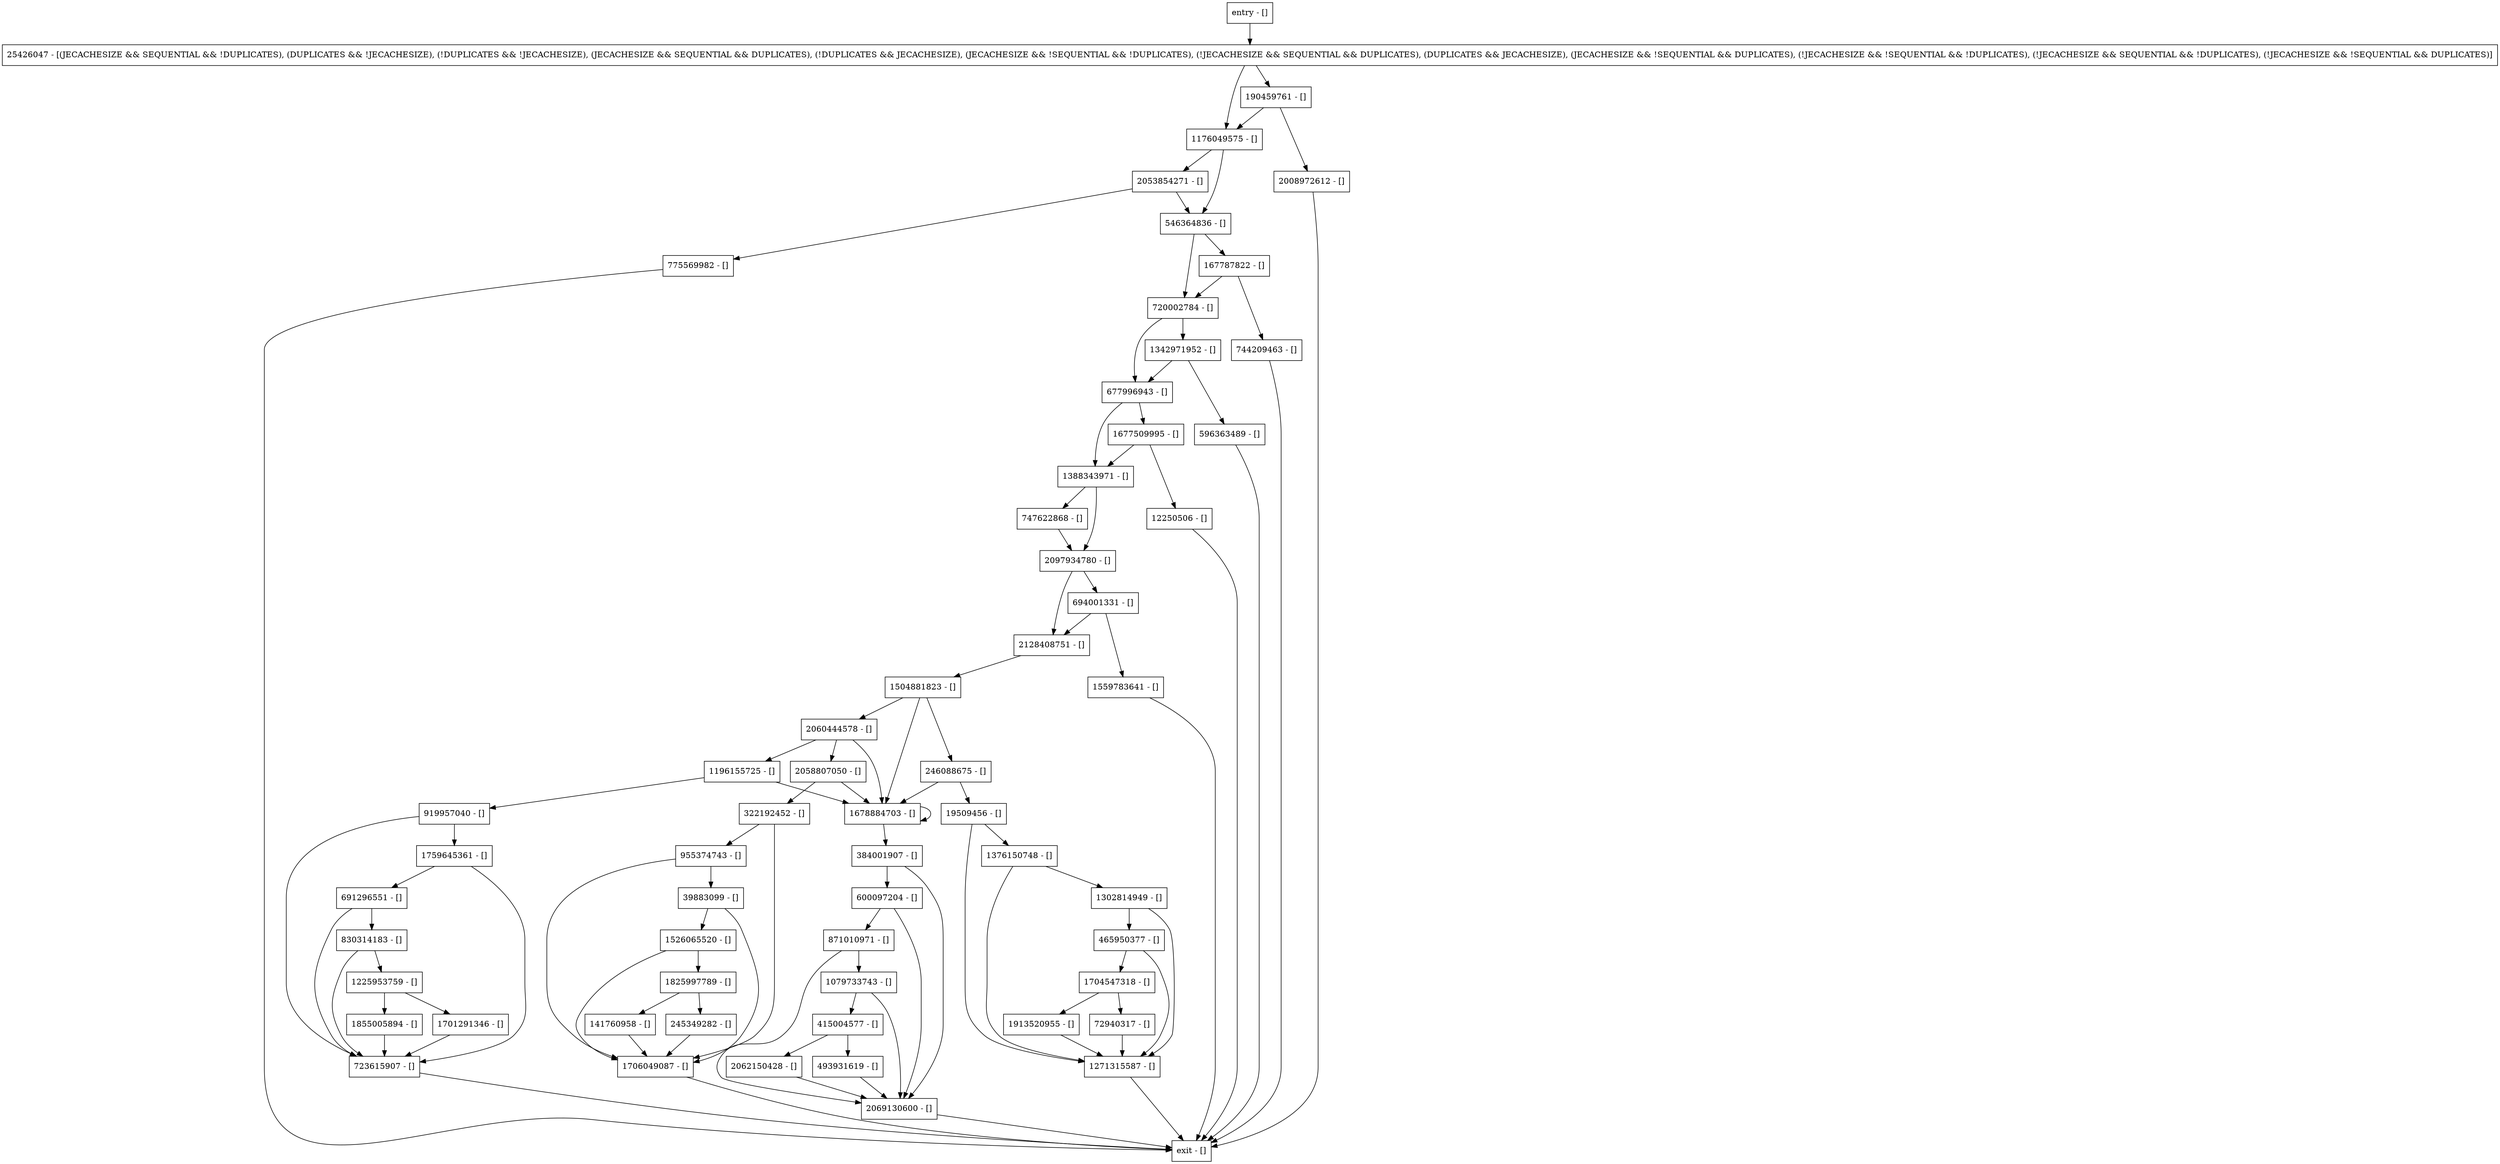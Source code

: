 digraph insertOrUpdateRecord {
node [shape=record];
691296551 [label="691296551 - []"];
25426047 [label="25426047 - [(JECACHESIZE && SEQUENTIAL && !DUPLICATES), (DUPLICATES && !JECACHESIZE), (!DUPLICATES && !JECACHESIZE), (JECACHESIZE && SEQUENTIAL && DUPLICATES), (!DUPLICATES && JECACHESIZE), (JECACHESIZE && !SEQUENTIAL && !DUPLICATES), (!JECACHESIZE && SEQUENTIAL && DUPLICATES), (DUPLICATES && JECACHESIZE), (JECACHESIZE && !SEQUENTIAL && DUPLICATES), (!JECACHESIZE && !SEQUENTIAL && !DUPLICATES), (!JECACHESIZE && SEQUENTIAL && !DUPLICATES), (!JECACHESIZE && !SEQUENTIAL && DUPLICATES)]"];
1825997789 [label="1825997789 - []"];
720002784 [label="720002784 - []"];
1388343971 [label="1388343971 - []"];
1079733743 [label="1079733743 - []"];
2053854271 [label="2053854271 - []"];
12250506 [label="12250506 - []"];
546364836 [label="546364836 - []"];
72940317 [label="72940317 - []"];
1225953759 [label="1225953759 - []"];
2060444578 [label="2060444578 - []"];
384001907 [label="384001907 - []"];
775569982 [label="775569982 - []"];
322192452 [label="322192452 - []"];
2069130600 [label="2069130600 - []"];
2128408751 [label="2128408751 - []"];
1504881823 [label="1504881823 - []"];
600097204 [label="600097204 - []"];
465950377 [label="465950377 - []"];
871010971 [label="871010971 - []"];
2062150428 [label="2062150428 - []"];
1855005894 [label="1855005894 - []"];
entry [label="entry - []"];
exit [label="exit - []"];
19509456 [label="19509456 - []"];
415004577 [label="415004577 - []"];
2058807050 [label="2058807050 - []"];
830314183 [label="830314183 - []"];
2097934780 [label="2097934780 - []"];
1176049575 [label="1176049575 - []"];
1342971952 [label="1342971952 - []"];
1271315587 [label="1271315587 - []"];
190459761 [label="190459761 - []"];
1701291346 [label="1701291346 - []"];
744209463 [label="744209463 - []"];
955374743 [label="955374743 - []"];
1677509995 [label="1677509995 - []"];
1913520955 [label="1913520955 - []"];
747622868 [label="747622868 - []"];
246088675 [label="246088675 - []"];
1302814949 [label="1302814949 - []"];
1759645361 [label="1759645361 - []"];
596363489 [label="596363489 - []"];
723615907 [label="723615907 - []"];
245349282 [label="245349282 - []"];
493931619 [label="493931619 - []"];
141760958 [label="141760958 - []"];
1704547318 [label="1704547318 - []"];
694001331 [label="694001331 - []"];
1559783641 [label="1559783641 - []"];
2008972612 [label="2008972612 - []"];
167787822 [label="167787822 - []"];
1706049087 [label="1706049087 - []"];
919957040 [label="919957040 - []"];
1376150748 [label="1376150748 - []"];
1526065520 [label="1526065520 - []"];
1678884703 [label="1678884703 - []"];
39883099 [label="39883099 - []"];
1196155725 [label="1196155725 - []"];
677996943 [label="677996943 - []"];
entry;
exit;
691296551 -> 723615907;
691296551 -> 830314183;
25426047 -> 1176049575;
25426047 -> 190459761;
1825997789 -> 245349282;
1825997789 -> 141760958;
720002784 -> 1342971952;
720002784 -> 677996943;
1388343971 -> 2097934780;
1388343971 -> 747622868;
1079733743 -> 415004577;
1079733743 -> 2069130600;
2053854271 -> 546364836;
2053854271 -> 775569982;
12250506 -> exit;
546364836 -> 720002784;
546364836 -> 167787822;
72940317 -> 1271315587;
1225953759 -> 1855005894;
1225953759 -> 1701291346;
2060444578 -> 1678884703;
2060444578 -> 2058807050;
2060444578 -> 1196155725;
384001907 -> 600097204;
384001907 -> 2069130600;
775569982 -> exit;
322192452 -> 955374743;
322192452 -> 1706049087;
2069130600 -> exit;
2128408751 -> 1504881823;
1504881823 -> 2060444578;
1504881823 -> 1678884703;
1504881823 -> 246088675;
600097204 -> 871010971;
600097204 -> 2069130600;
465950377 -> 1271315587;
465950377 -> 1704547318;
871010971 -> 1079733743;
871010971 -> 2069130600;
2062150428 -> 2069130600;
1855005894 -> 723615907;
entry -> 25426047;
19509456 -> 1376150748;
19509456 -> 1271315587;
415004577 -> 493931619;
415004577 -> 2062150428;
2058807050 -> 1678884703;
2058807050 -> 322192452;
830314183 -> 1225953759;
830314183 -> 723615907;
2097934780 -> 694001331;
2097934780 -> 2128408751;
1176049575 -> 546364836;
1176049575 -> 2053854271;
1342971952 -> 596363489;
1342971952 -> 677996943;
1271315587 -> exit;
190459761 -> 1176049575;
190459761 -> 2008972612;
1701291346 -> 723615907;
744209463 -> exit;
955374743 -> 39883099;
955374743 -> 1706049087;
1677509995 -> 1388343971;
1677509995 -> 12250506;
1913520955 -> 1271315587;
747622868 -> 2097934780;
246088675 -> 19509456;
246088675 -> 1678884703;
1302814949 -> 465950377;
1302814949 -> 1271315587;
1759645361 -> 691296551;
1759645361 -> 723615907;
596363489 -> exit;
723615907 -> exit;
245349282 -> 1706049087;
493931619 -> 2069130600;
141760958 -> 1706049087;
1704547318 -> 72940317;
1704547318 -> 1913520955;
694001331 -> 1559783641;
694001331 -> 2128408751;
1559783641 -> exit;
2008972612 -> exit;
167787822 -> 720002784;
167787822 -> 744209463;
1706049087 -> exit;
919957040 -> 723615907;
919957040 -> 1759645361;
1376150748 -> 1271315587;
1376150748 -> 1302814949;
1526065520 -> 1825997789;
1526065520 -> 1706049087;
1678884703 -> 384001907;
1678884703 -> 1678884703;
39883099 -> 1526065520;
39883099 -> 1706049087;
1196155725 -> 919957040;
1196155725 -> 1678884703;
677996943 -> 1388343971;
677996943 -> 1677509995;
}
